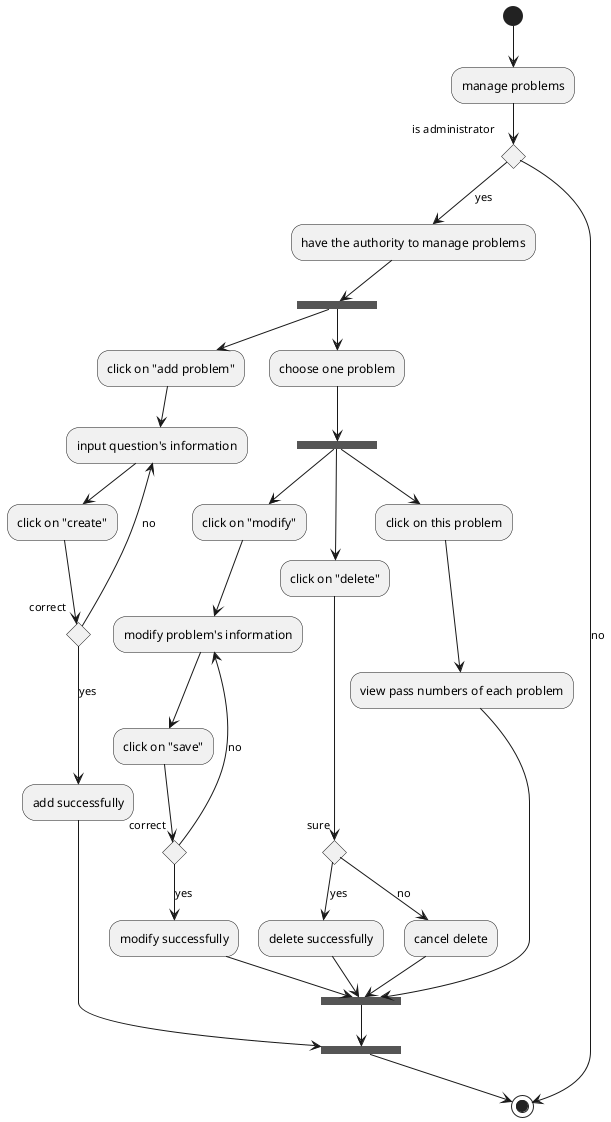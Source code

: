 @startuml kizzy


(*)-->"manage problems"

if "is administrator" then
    -->[yes]"have the authority to manage problems"

    -->===B1===
    --> click on "add problem"
    -->"input question's information"
    --> click on "create"
    if"correct"then
        -->[yes]"add successfully"
        --> ===B2===
    else
        -->[no]"input question's information"
    endif
    
    ===B1=== -->"choose one problem"
    --> ===B3===
    --> click on "modify"
    -->"modify problem's information"
    -->click on "save"
    if"correct"then
        -->[yes]"modify successfully"
        --> ===B4===
    else
        -->[no]"modify problem's information"
    endif
  
    ===B3=== --> click on "delete"
    if "sure" then
        -->[yes]"delete successfully"
        --> ===B4===
    else
        -->[no] "cancel delete"
        --> ===B4===
    endif
    

    ===B3=== --> "click on this problem"
    --> "view pass numbers of each problem"
    --> ===B4===
    --> ===B2=== 
    -->(*)
else
    -->[no](*)
@enduml